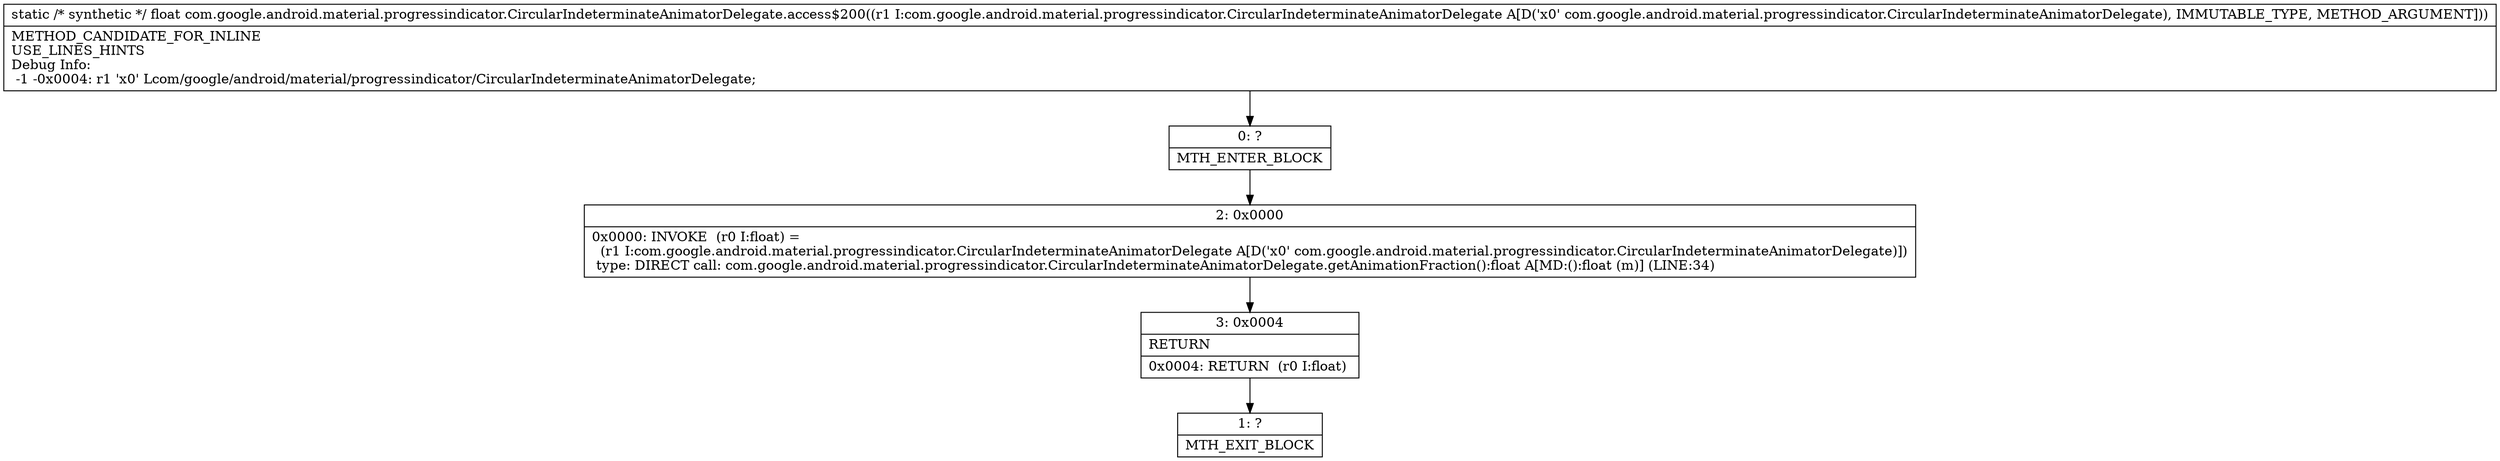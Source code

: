 digraph "CFG forcom.google.android.material.progressindicator.CircularIndeterminateAnimatorDelegate.access$200(Lcom\/google\/android\/material\/progressindicator\/CircularIndeterminateAnimatorDelegate;)F" {
Node_0 [shape=record,label="{0\:\ ?|MTH_ENTER_BLOCK\l}"];
Node_2 [shape=record,label="{2\:\ 0x0000|0x0000: INVOKE  (r0 I:float) = \l  (r1 I:com.google.android.material.progressindicator.CircularIndeterminateAnimatorDelegate A[D('x0' com.google.android.material.progressindicator.CircularIndeterminateAnimatorDelegate)])\l type: DIRECT call: com.google.android.material.progressindicator.CircularIndeterminateAnimatorDelegate.getAnimationFraction():float A[MD:():float (m)] (LINE:34)\l}"];
Node_3 [shape=record,label="{3\:\ 0x0004|RETURN\l|0x0004: RETURN  (r0 I:float) \l}"];
Node_1 [shape=record,label="{1\:\ ?|MTH_EXIT_BLOCK\l}"];
MethodNode[shape=record,label="{static \/* synthetic *\/ float com.google.android.material.progressindicator.CircularIndeterminateAnimatorDelegate.access$200((r1 I:com.google.android.material.progressindicator.CircularIndeterminateAnimatorDelegate A[D('x0' com.google.android.material.progressindicator.CircularIndeterminateAnimatorDelegate), IMMUTABLE_TYPE, METHOD_ARGUMENT]))  | METHOD_CANDIDATE_FOR_INLINE\lUSE_LINES_HINTS\lDebug Info:\l  \-1 \-0x0004: r1 'x0' Lcom\/google\/android\/material\/progressindicator\/CircularIndeterminateAnimatorDelegate;\l}"];
MethodNode -> Node_0;Node_0 -> Node_2;
Node_2 -> Node_3;
Node_3 -> Node_1;
}

